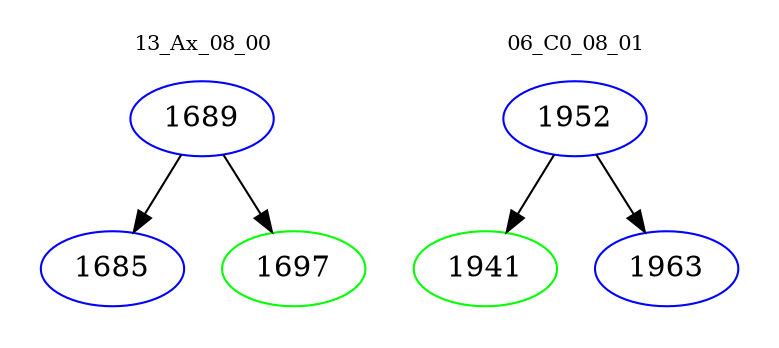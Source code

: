 digraph{
subgraph cluster_0 {
color = white
label = "13_Ax_08_00";
fontsize=10;
T0_1689 [label="1689", color="blue"]
T0_1689 -> T0_1685 [color="black"]
T0_1685 [label="1685", color="blue"]
T0_1689 -> T0_1697 [color="black"]
T0_1697 [label="1697", color="green"]
}
subgraph cluster_1 {
color = white
label = "06_C0_08_01";
fontsize=10;
T1_1952 [label="1952", color="blue"]
T1_1952 -> T1_1941 [color="black"]
T1_1941 [label="1941", color="green"]
T1_1952 -> T1_1963 [color="black"]
T1_1963 [label="1963", color="blue"]
}
}
